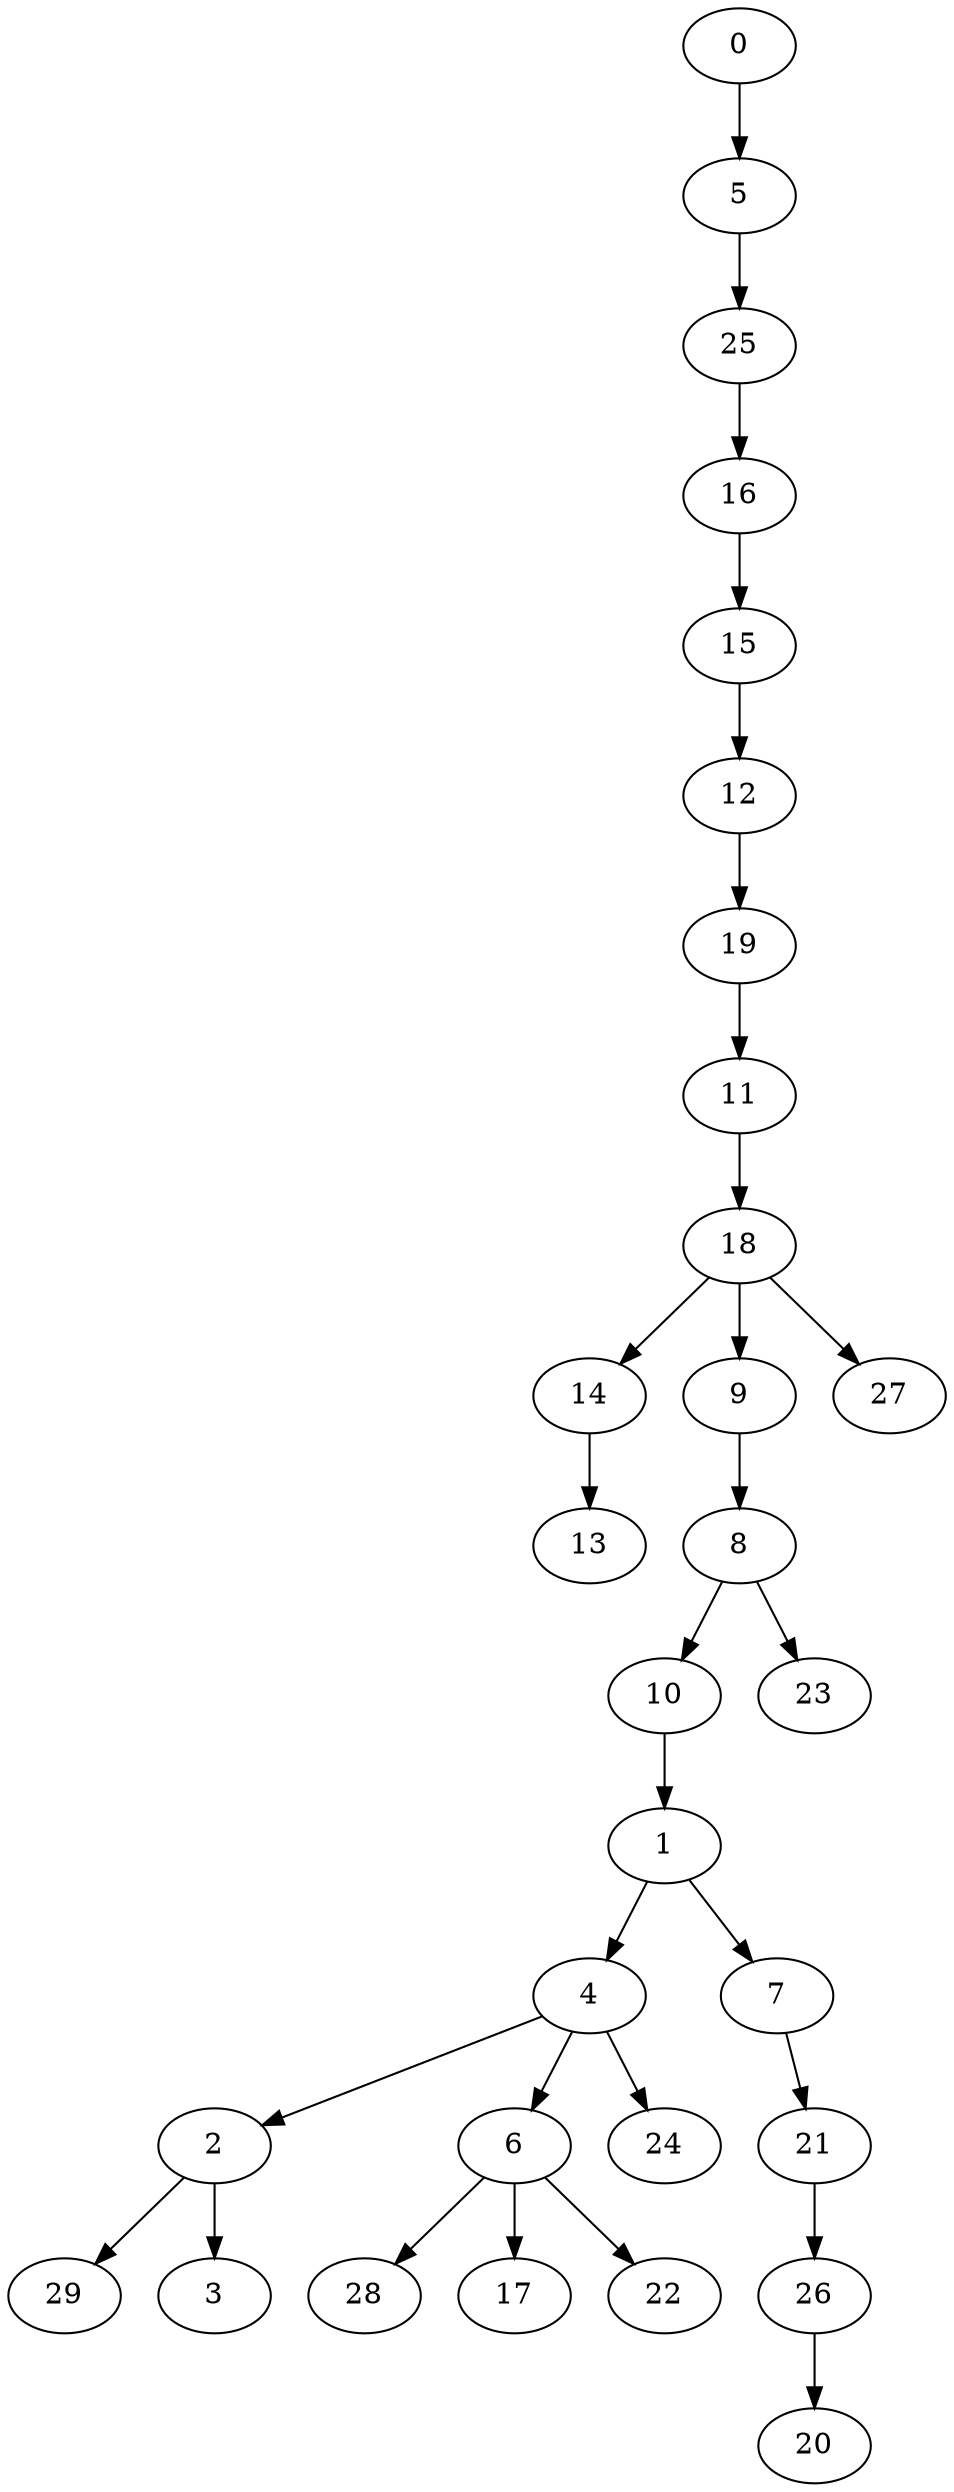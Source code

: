 digraph {
	0 [label=0]
	5 [label=5]
	25 [label=25]
	16 [label=16]
	15 [label=15]
	12 [label=12]
	19 [label=19]
	11 [label=11]
	18 [label=18]
	14 [label=14]
	13 [label=13]
	9 [label=9]
	8 [label=8]
	10 [label=10]
	1 [label=1]
	4 [label=4]
	2 [label=2]
	29 [label=29]
	3 [label=3]
	6 [label=6]
	28 [label=28]
	17 [label=17]
	22 [label=22]
	24 [label=24]
	7 [label=7]
	21 [label=21]
	26 [label=26]
	20 [label=20]
	23 [label=23]
	27 [label=27]
	0 -> 5
	5 -> 25
	25 -> 16
	16 -> 15
	15 -> 12
	12 -> 19
	19 -> 11
	11 -> 18
	18 -> 14
	14 -> 13
	18 -> 9
	9 -> 8
	8 -> 10
	10 -> 1
	1 -> 4
	4 -> 2
	2 -> 29
	2 -> 3
	4 -> 6
	6 -> 28
	6 -> 17
	6 -> 22
	4 -> 24
	1 -> 7
	7 -> 21
	21 -> 26
	26 -> 20
	8 -> 23
	18 -> 27
}